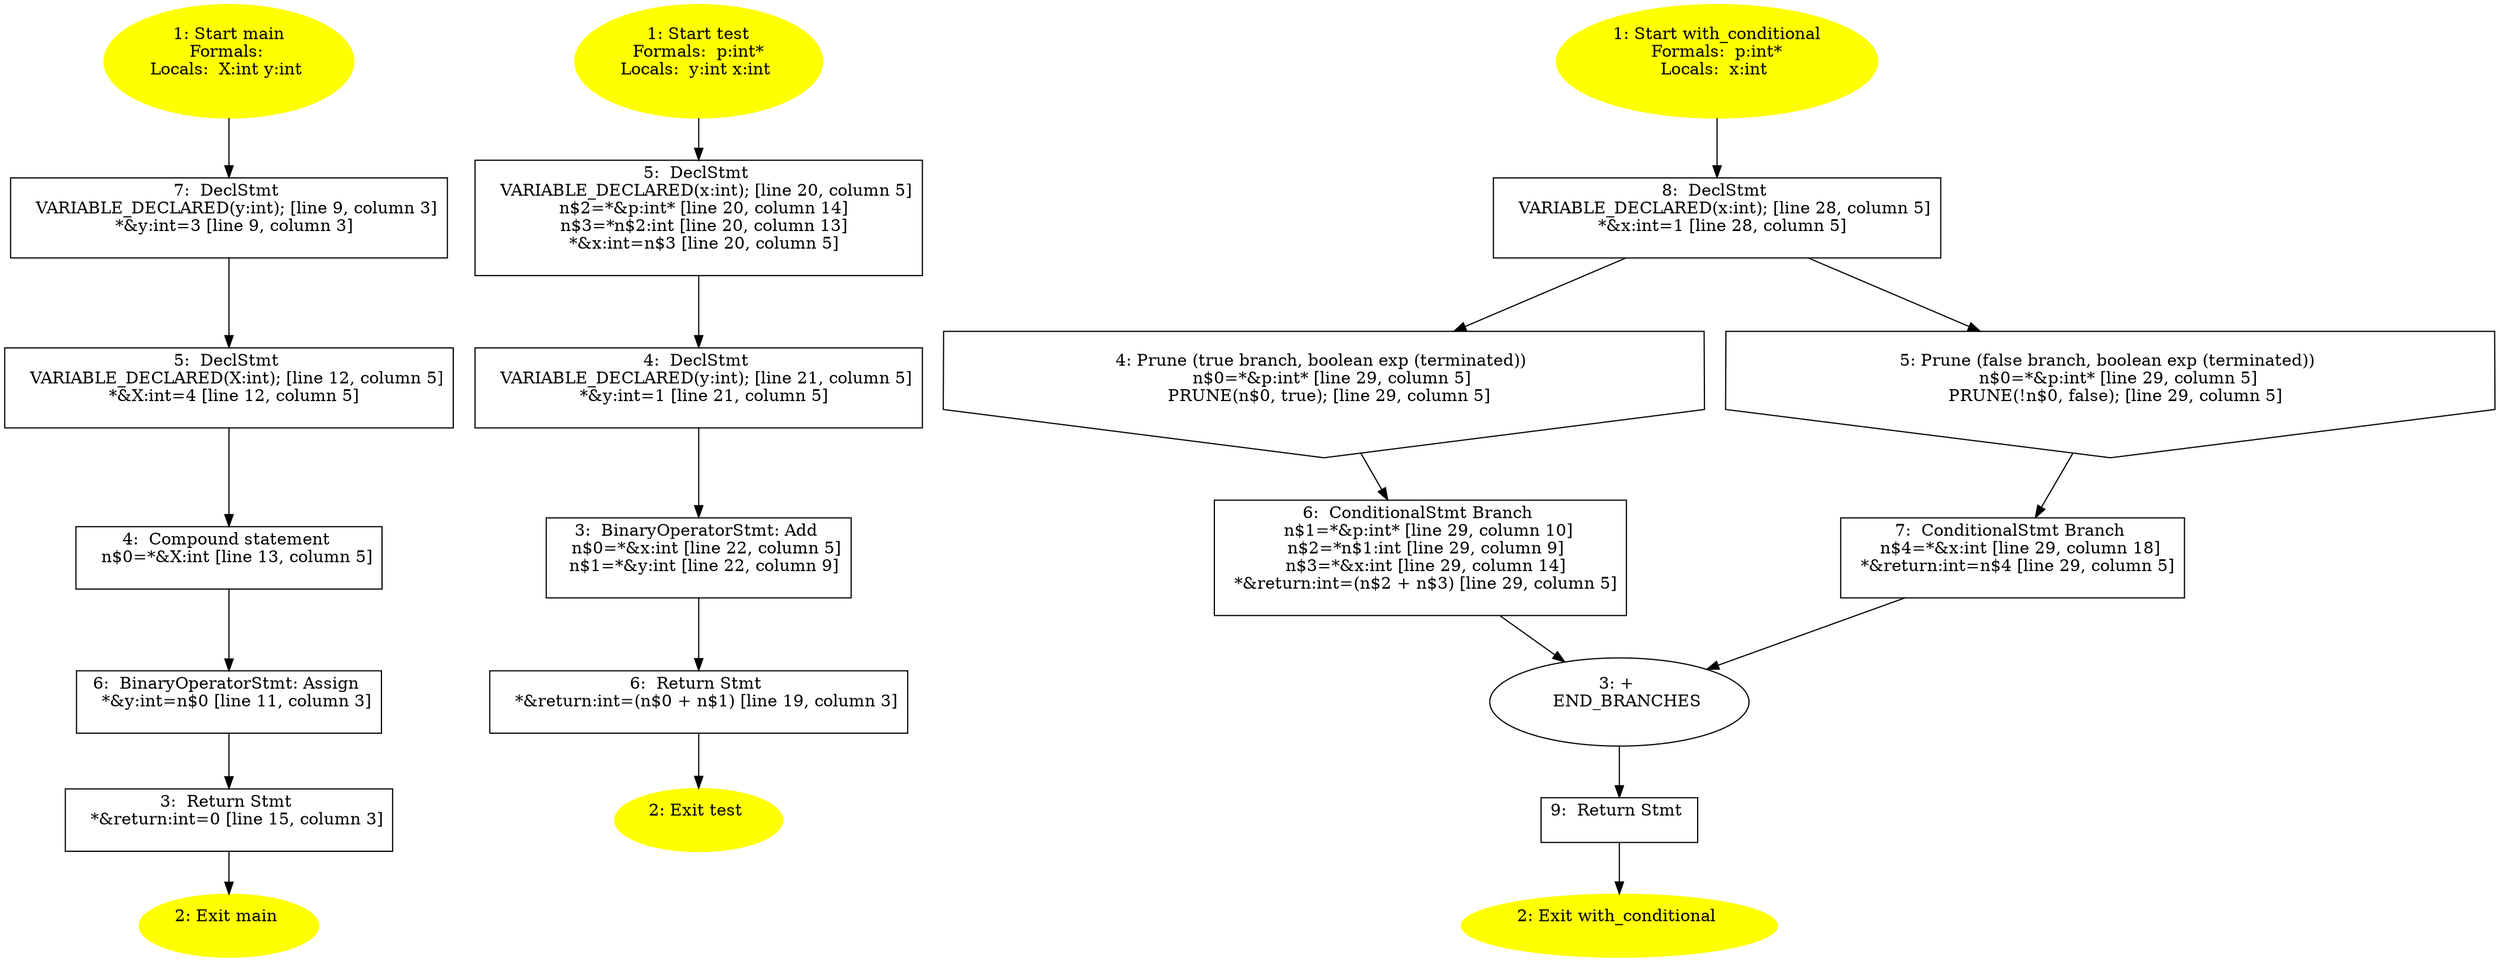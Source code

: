/* @generated */
digraph cfg {
"main.fad58de7366495db_1" [label="1: Start main\nFormals: \nLocals:  X:int y:int \n  " color=yellow style=filled]
	

	 "main.fad58de7366495db_1" -> "main.fad58de7366495db_7" ;
"main.fad58de7366495db_2" [label="2: Exit main \n  " color=yellow style=filled]
	

"main.fad58de7366495db_3" [label="3:  Return Stmt \n   *&return:int=0 [line 15, column 3]\n " shape="box"]
	

	 "main.fad58de7366495db_3" -> "main.fad58de7366495db_2" ;
"main.fad58de7366495db_4" [label="4:  Compound statement \n   n$0=*&X:int [line 13, column 5]\n " shape="box"]
	

	 "main.fad58de7366495db_4" -> "main.fad58de7366495db_6" ;
"main.fad58de7366495db_5" [label="5:  DeclStmt \n   VARIABLE_DECLARED(X:int); [line 12, column 5]\n  *&X:int=4 [line 12, column 5]\n " shape="box"]
	

	 "main.fad58de7366495db_5" -> "main.fad58de7366495db_4" ;
"main.fad58de7366495db_6" [label="6:  BinaryOperatorStmt: Assign \n   *&y:int=n$0 [line 11, column 3]\n " shape="box"]
	

	 "main.fad58de7366495db_6" -> "main.fad58de7366495db_3" ;
"main.fad58de7366495db_7" [label="7:  DeclStmt \n   VARIABLE_DECLARED(y:int); [line 9, column 3]\n  *&y:int=3 [line 9, column 3]\n " shape="box"]
	

	 "main.fad58de7366495db_7" -> "main.fad58de7366495db_5" ;
"test.098f6bcd4621d373_1" [label="1: Start test\nFormals:  p:int*\nLocals:  y:int x:int \n  " color=yellow style=filled]
	

	 "test.098f6bcd4621d373_1" -> "test.098f6bcd4621d373_5" ;
"test.098f6bcd4621d373_2" [label="2: Exit test \n  " color=yellow style=filled]
	

"test.098f6bcd4621d373_3" [label="3:  BinaryOperatorStmt: Add \n   n$0=*&x:int [line 22, column 5]\n  n$1=*&y:int [line 22, column 9]\n " shape="box"]
	

	 "test.098f6bcd4621d373_3" -> "test.098f6bcd4621d373_6" ;
"test.098f6bcd4621d373_4" [label="4:  DeclStmt \n   VARIABLE_DECLARED(y:int); [line 21, column 5]\n  *&y:int=1 [line 21, column 5]\n " shape="box"]
	

	 "test.098f6bcd4621d373_4" -> "test.098f6bcd4621d373_3" ;
"test.098f6bcd4621d373_5" [label="5:  DeclStmt \n   VARIABLE_DECLARED(x:int); [line 20, column 5]\n  n$2=*&p:int* [line 20, column 14]\n  n$3=*n$2:int [line 20, column 13]\n  *&x:int=n$3 [line 20, column 5]\n " shape="box"]
	

	 "test.098f6bcd4621d373_5" -> "test.098f6bcd4621d373_4" ;
"test.098f6bcd4621d373_6" [label="6:  Return Stmt \n   *&return:int=(n$0 + n$1) [line 19, column 3]\n " shape="box"]
	

	 "test.098f6bcd4621d373_6" -> "test.098f6bcd4621d373_2" ;
"with_conditional.c7f3381cc5bd6cfe_1" [label="1: Start with_conditional\nFormals:  p:int*\nLocals:  x:int \n  " color=yellow style=filled]
	

	 "with_conditional.c7f3381cc5bd6cfe_1" -> "with_conditional.c7f3381cc5bd6cfe_8" ;
"with_conditional.c7f3381cc5bd6cfe_2" [label="2: Exit with_conditional \n  " color=yellow style=filled]
	

"with_conditional.c7f3381cc5bd6cfe_3" [label="3: + \n   END_BRANCHES\n " ]
	

	 "with_conditional.c7f3381cc5bd6cfe_3" -> "with_conditional.c7f3381cc5bd6cfe_9" ;
"with_conditional.c7f3381cc5bd6cfe_4" [label="4: Prune (true branch, boolean exp (terminated)) \n   n$0=*&p:int* [line 29, column 5]\n  PRUNE(n$0, true); [line 29, column 5]\n " shape="invhouse"]
	

	 "with_conditional.c7f3381cc5bd6cfe_4" -> "with_conditional.c7f3381cc5bd6cfe_6" ;
"with_conditional.c7f3381cc5bd6cfe_5" [label="5: Prune (false branch, boolean exp (terminated)) \n   n$0=*&p:int* [line 29, column 5]\n  PRUNE(!n$0, false); [line 29, column 5]\n " shape="invhouse"]
	

	 "with_conditional.c7f3381cc5bd6cfe_5" -> "with_conditional.c7f3381cc5bd6cfe_7" ;
"with_conditional.c7f3381cc5bd6cfe_6" [label="6:  ConditionalStmt Branch \n   n$1=*&p:int* [line 29, column 10]\n  n$2=*n$1:int [line 29, column 9]\n  n$3=*&x:int [line 29, column 14]\n  *&return:int=(n$2 + n$3) [line 29, column 5]\n " shape="box"]
	

	 "with_conditional.c7f3381cc5bd6cfe_6" -> "with_conditional.c7f3381cc5bd6cfe_3" ;
"with_conditional.c7f3381cc5bd6cfe_7" [label="7:  ConditionalStmt Branch \n   n$4=*&x:int [line 29, column 18]\n  *&return:int=n$4 [line 29, column 5]\n " shape="box"]
	

	 "with_conditional.c7f3381cc5bd6cfe_7" -> "with_conditional.c7f3381cc5bd6cfe_3" ;
"with_conditional.c7f3381cc5bd6cfe_8" [label="8:  DeclStmt \n   VARIABLE_DECLARED(x:int); [line 28, column 5]\n  *&x:int=1 [line 28, column 5]\n " shape="box"]
	

	 "with_conditional.c7f3381cc5bd6cfe_8" -> "with_conditional.c7f3381cc5bd6cfe_4" ;
	 "with_conditional.c7f3381cc5bd6cfe_8" -> "with_conditional.c7f3381cc5bd6cfe_5" ;
"with_conditional.c7f3381cc5bd6cfe_9" [label="9:  Return Stmt \n  " shape="box"]
	

	 "with_conditional.c7f3381cc5bd6cfe_9" -> "with_conditional.c7f3381cc5bd6cfe_2" ;
}
